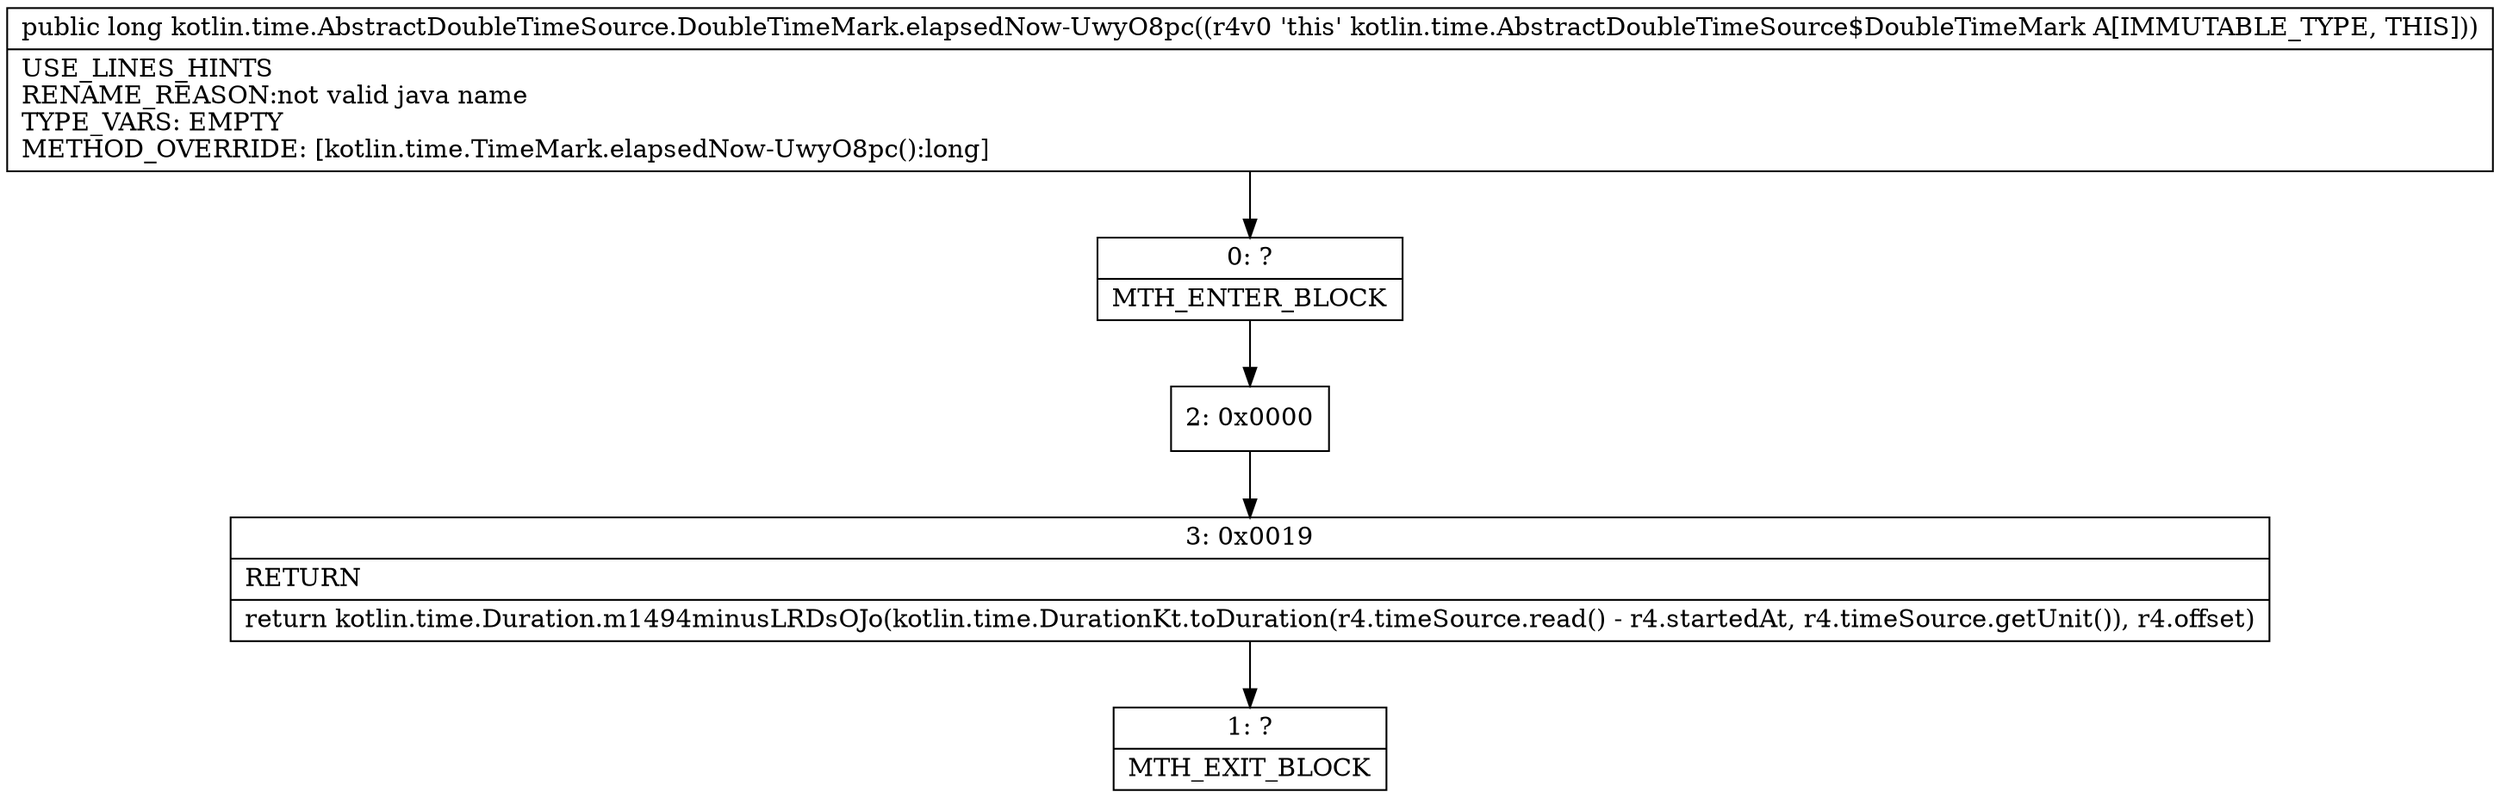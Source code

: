 digraph "CFG forkotlin.time.AbstractDoubleTimeSource.DoubleTimeMark.elapsedNow\-UwyO8pc()J" {
Node_0 [shape=record,label="{0\:\ ?|MTH_ENTER_BLOCK\l}"];
Node_2 [shape=record,label="{2\:\ 0x0000}"];
Node_3 [shape=record,label="{3\:\ 0x0019|RETURN\l|return kotlin.time.Duration.m1494minusLRDsOJo(kotlin.time.DurationKt.toDuration(r4.timeSource.read() \- r4.startedAt, r4.timeSource.getUnit()), r4.offset)\l}"];
Node_1 [shape=record,label="{1\:\ ?|MTH_EXIT_BLOCK\l}"];
MethodNode[shape=record,label="{public long kotlin.time.AbstractDoubleTimeSource.DoubleTimeMark.elapsedNow\-UwyO8pc((r4v0 'this' kotlin.time.AbstractDoubleTimeSource$DoubleTimeMark A[IMMUTABLE_TYPE, THIS]))  | USE_LINES_HINTS\lRENAME_REASON:not valid java name\lTYPE_VARS: EMPTY\lMETHOD_OVERRIDE: [kotlin.time.TimeMark.elapsedNow\-UwyO8pc():long]\l}"];
MethodNode -> Node_0;Node_0 -> Node_2;
Node_2 -> Node_3;
Node_3 -> Node_1;
}

